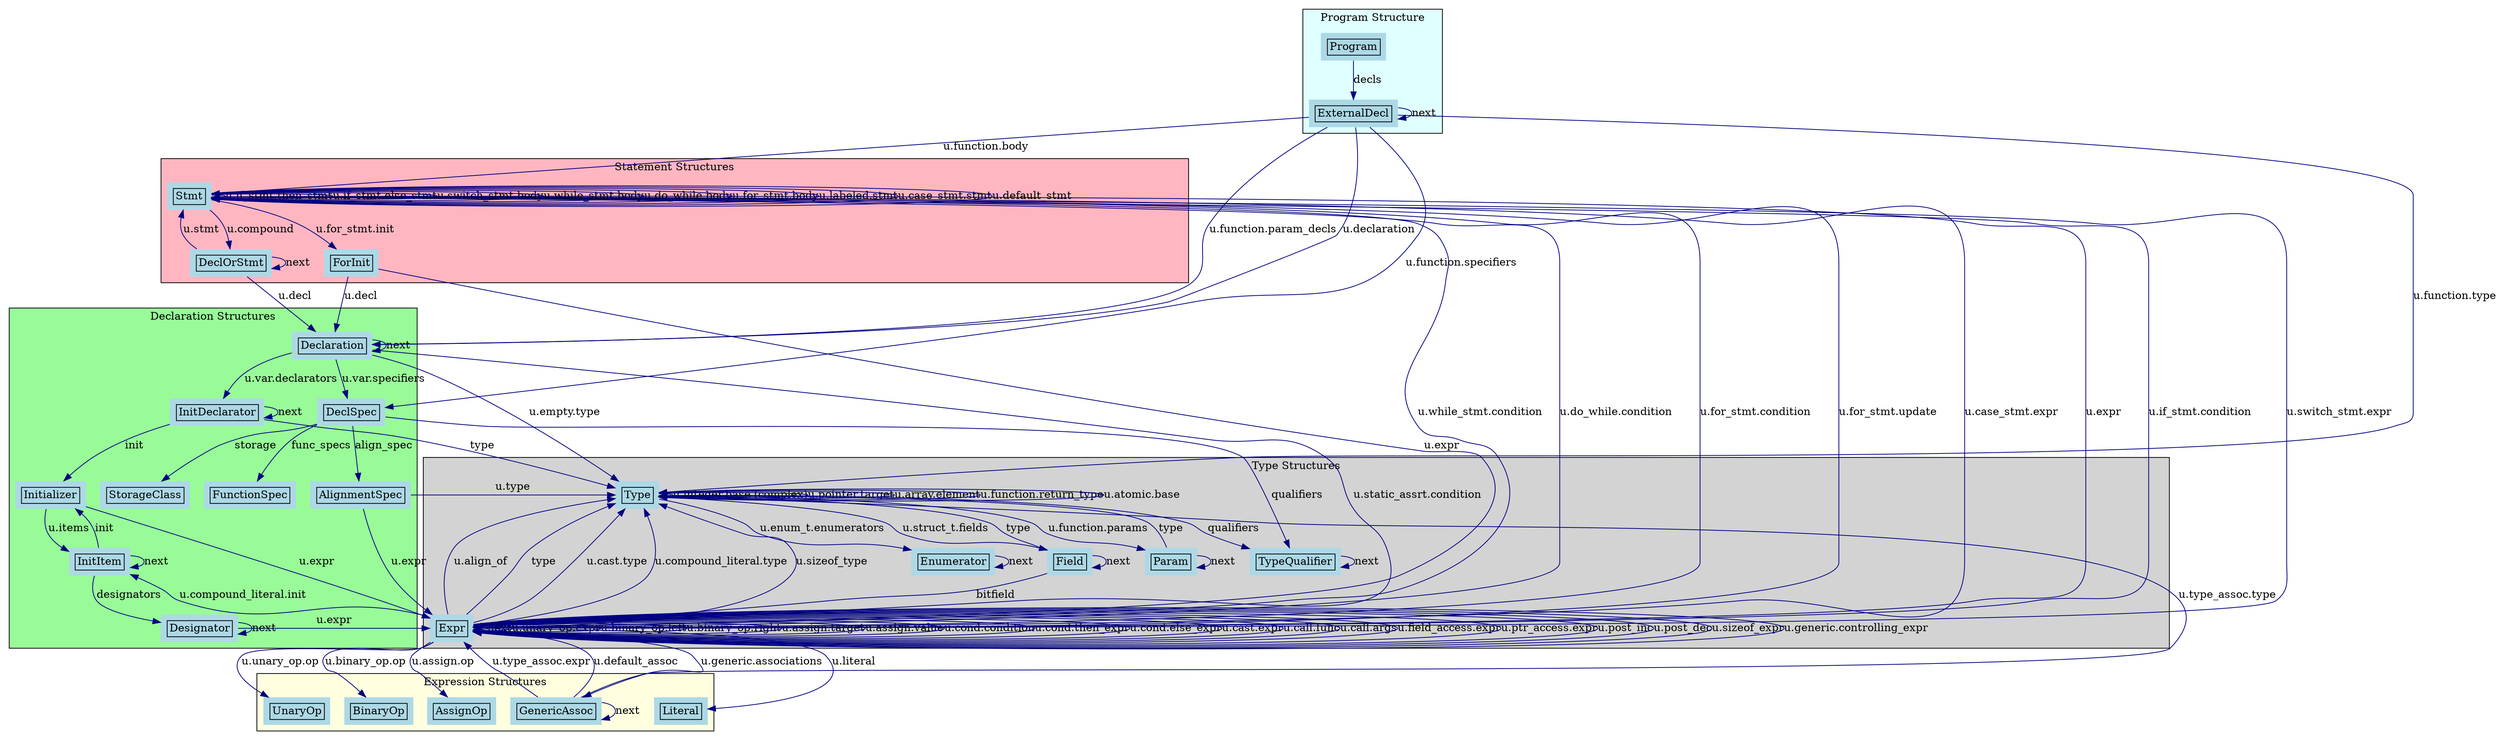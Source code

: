 //
// This script visualizes the relationships between the structures
// defined in the `ast.h` file. The visualization represents each structure
// as a node and show relationships based on their fields (e.g., pointers
// to other structures via linked lists or direct references).
// - Nodes are labeled with structure names.
// - Edges represent field relationships (labeled with the field name).
// - Linked-list relationships (e.g., `next`) are shown as edges
//   to the same node or related nodes.
// - Subgraphs (clusters) group related structures for clarity
//   (e.g., types, expressions, statements).
//
digraph AST_Structures {
    rankdir=TB;
    node [shape=plaintext, style=filled, fillcolor=lightblue];
    edge [color=navy];

    // Cluster for Type-related structures
    subgraph cluster_types {
        label="Type Structures";
        style=filled;
        fillcolor=lightgrey;

        Type [label=<<TABLE BORDER="0" CELLBORDER="1" CELLSPACING="0"><TR><TD>Type</TD></TR></TABLE>>];
        TypeQualifier [label=<<TABLE BORDER="0" CELLBORDER="1" CELLSPACING="0"><TR><TD>TypeQualifier</TD></TR></TABLE>>];
        Field [label=<<TABLE BORDER="0" CELLBORDER="1" CELLSPACING="0"><TR><TD>Field</TD></TR></TABLE>>];
        Enumerator [label=<<TABLE BORDER="0" CELLBORDER="1" CELLSPACING="0"><TR><TD>Enumerator</TD></TR></TABLE>>];
        Param [label=<<TABLE BORDER="0" CELLBORDER="1" CELLSPACING="0"><TR><TD>Param</TD></TR></TABLE>>];

        // Type relationships
        Type -> Type [label="u.integer.base (complex)"];
        Type -> Type [label="u.pointer.target"];
        Type -> Type [label="u.array.element"];
        Type -> Type [label="u.function.return_type"];
        Type -> Type [label="u.atomic.base"];
        Type -> TypeQualifier [label="qualifiers"];
        Type -> Field [label="u.struct_t.fields"];
        Type -> Enumerator [label="u.enum_t.enumerators"];
        Type -> Param [label="u.function.params"];

        // Linked-list relationships
        TypeQualifier -> TypeQualifier [label="next"];
        Field -> Field [label="next"];
        Enumerator -> Enumerator [label="next"];
        Param -> Param [label="next"];

        // Field relationships
        Field -> Type [label="type"];
        Field -> Expr [label="bitfield"];
        Param -> Type [label="type"];
    }

    // Cluster for Declaration-related structures
    subgraph cluster_declarations {
        label="Declaration Structures";
        style=filled;
        fillcolor=palegreen;

        Declaration [label=<<TABLE BORDER="0" CELLBORDER="1" CELLSPACING="0"><TR><TD>Declaration</TD></TR></TABLE>>];
        DeclSpec [label=<<TABLE BORDER="0" CELLBORDER="1" CELLSPACING="0"><TR><TD>DeclSpec</TD></TR></TABLE>>];
        StorageClass [label=<<TABLE BORDER="0" CELLBORDER="1" CELLSPACING="0"><TR><TD>StorageClass</TD></TR></TABLE>>];
        FunctionSpec [label=<<TABLE BORDER="0" CELLBORDER="1" CELLSPACING="0"><TR><TD>FunctionSpec</TD></TR></TABLE>>];
        AlignmentSpec [label=<<TABLE BORDER="0" CELLBORDER="1" CELLSPACING="0"><TR><TD>AlignmentSpec</TD></TR></TABLE>>];
        InitDeclarator [label=<<TABLE BORDER="0" CELLBORDER="1" CELLSPACING="0"><TR><TD>InitDeclarator</TD></TR></TABLE>>];
        Initializer [label=<<TABLE BORDER="0" CELLBORDER="1" CELLSPACING="0"><TR><TD>Initializer</TD></TR></TABLE>>];
        InitItem [label=<<TABLE BORDER="0" CELLBORDER="1" CELLSPACING="0"><TR><TD>InitItem</TD></TR></TABLE>>];
        Designator [label=<<TABLE BORDER="0" CELLBORDER="1" CELLSPACING="0"><TR><TD>Designator</TD></TR></TABLE>>];

        // Declaration relationships
        Declaration -> Declaration [label="next"];
        Declaration -> DeclSpec [label="u.var.specifiers"];
        Declaration -> InitDeclarator [label="u.var.declarators"];
        Declaration -> Expr [label="u.static_assrt.condition"];
        Declaration -> Type [label="u.empty.type"];
        DeclSpec -> TypeQualifier [label="qualifiers"];
        DeclSpec -> StorageClass [label="storage"];
        DeclSpec -> FunctionSpec [label="func_specs"];
        DeclSpec -> AlignmentSpec [label="align_spec"];
        AlignmentSpec -> Type [label="u.type"];
        AlignmentSpec -> Expr [label="u.expr"];
        InitDeclarator -> InitDeclarator [label="next"];
        InitDeclarator -> Type [label="type"];
        InitDeclarator -> Initializer [label="init"];
        Initializer -> Expr [label="u.expr"];
        Initializer -> InitItem [label="u.items"];
        InitItem -> InitItem [label="next"];
        InitItem -> Designator [label="designators"];
        InitItem -> Initializer [label="init"];
        Designator -> Designator [label="next"];
        Designator -> Expr [label="u.expr"];
    }

    // Cluster for Expression-related structures
    subgraph cluster_expressions {
        label="Expression Structures";
        style=filled;
        fillcolor=lightyellow;

        Expr [label=<<TABLE BORDER="0" CELLBORDER="1" CELLSPACING="0"><TR><TD>Expr</TD></TR></TABLE>>];
        Literal [label=<<TABLE BORDER="0" CELLBORDER="1" CELLSPACING="0"><TR><TD>Literal</TD></TR></TABLE>>];
        UnaryOp [label=<<TABLE BORDER="0" CELLBORDER="1" CELLSPACING="0"><TR><TD>UnaryOp</TD></TR></TABLE>>];
        BinaryOp [label=<<TABLE BORDER="0" CELLBORDER="1" CELLSPACING="0"><TR><TD>BinaryOp</TD></TR></TABLE>>];
        AssignOp [label=<<TABLE BORDER="0" CELLBORDER="1" CELLSPACING="0"><TR><TD>AssignOp</TD></TR></TABLE>>];
        GenericAssoc [label=<<TABLE BORDER="0" CELLBORDER="1" CELLSPACING="0"><TR><TD>GenericAssoc</TD></TR></TABLE>>];

        // Expression relationships
        Expr -> Expr [label="next"];
        Expr -> Literal [label="u.literal"];
        Expr -> UnaryOp [label="u.unary_op.op"];
        Expr -> Expr [label="u.unary_op.expr"];
        Expr -> BinaryOp [label="u.binary_op.op"];
        Expr -> Expr [label="u.binary_op.left"];
        Expr -> Expr [label="u.binary_op.right"];
        Expr -> Expr [label="u.assign.target"];
        Expr -> AssignOp [label="u.assign.op"];
        Expr -> Expr [label="u.assign.value"];
        Expr -> Expr [label="u.cond.condition"];
        Expr -> Expr [label="u.cond.then_expr"];
        Expr -> Expr [label="u.cond.else_expr"];
        Expr -> Type [label="u.cast.type"];
        Expr -> Expr [label="u.cast.expr"];
        Expr -> Expr [label="u.call.func"];
        Expr -> Expr [label="u.call.args"];
        Expr -> Type [label="u.compound_literal.type"];
        Expr -> InitItem [label="u.compound_literal.init"];
        Expr -> Expr [label="u.field_access.expr"];
        Expr -> Expr [label="u.ptr_access.expr"];
        Expr -> Expr [label="u.post_inc"];
        Expr -> Expr [label="u.post_dec"];
        Expr -> Expr [label="u.sizeof_expr"];
        Expr -> Type [label="u.sizeof_type"];
        Expr -> Type [label="u.align_of"];
        Expr -> Expr [label="u.generic.controlling_expr"];
        Expr -> GenericAssoc [label="u.generic.associations"];
        Expr -> Type [label="type"];
        GenericAssoc -> GenericAssoc [label="next"];
        GenericAssoc -> Type [label="u.type_assoc.type"];
        GenericAssoc -> Expr [label="u.type_assoc.expr"];
        GenericAssoc -> Expr [label="u.default_assoc"];
    }

    // Cluster for Statement-related structures
    subgraph cluster_statements {
        label="Statement Structures";
        style=filled;
        fillcolor=lightpink;

        Stmt [label=<<TABLE BORDER="0" CELLBORDER="1" CELLSPACING="0"><TR><TD>Stmt</TD></TR></TABLE>>];
        DeclOrStmt [label=<<TABLE BORDER="0" CELLBORDER="1" CELLSPACING="0"><TR><TD>DeclOrStmt</TD></TR></TABLE>>];
        ForInit [label=<<TABLE BORDER="0" CELLBORDER="1" CELLSPACING="0"><TR><TD>ForInit</TD></TR></TABLE>>];

        // Statement relationships
        Stmt -> Expr [label="u.expr"];
        Stmt -> DeclOrStmt [label="u.compound"];
        Stmt -> Expr [label="u.if_stmt.condition"];
        Stmt -> Stmt [label="u.if_stmt.then_stmt"];
        Stmt -> Stmt [label="u.if_stmt.else_stmt"];
        Stmt -> Expr [label="u.switch_stmt.expr"];
        Stmt -> Stmt [label="u.switch_stmt.body"];
        Stmt -> Expr [label="u.while_stmt.condition"];
        Stmt -> Stmt [label="u.while_stmt.body"];
        Stmt -> Stmt [label="u.do_while.body"];
        Stmt -> Expr [label="u.do_while.condition"];
        Stmt -> ForInit [label="u.for_stmt.init"];
        Stmt -> Expr [label="u.for_stmt.condition"];
        Stmt -> Expr [label="u.for_stmt.update"];
        Stmt -> Stmt [label="u.for_stmt.body"];
        Stmt -> Stmt [label="u.labeled.stmt"];
        Stmt -> Expr [label="u.case_stmt.expr"];
        Stmt -> Stmt [label="u.case_stmt.stmt"];
        Stmt -> Stmt [label="u.default_stmt"];
        DeclOrStmt -> DeclOrStmt [label="next"];
        DeclOrStmt -> Declaration [label="u.decl"];
        DeclOrStmt -> Stmt [label="u.stmt"];
        ForInit -> Expr [label="u.expr"];
        ForInit -> Declaration [label="u.decl"];
    }

    // Cluster for Program structure
    subgraph cluster_program {
        label="Program Structure";
        style=filled;
        fillcolor=lightcyan;

        Program [label=<<TABLE BORDER="0" CELLBORDER="1" CELLSPACING="0"><TR><TD>Program</TD></TR></TABLE>>];
        ExternalDecl [label=<<TABLE BORDER="0" CELLBORDER="1" CELLSPACING="0"><TR><TD>ExternalDecl</TD></TR></TABLE>>];

        // Program relationships
        Program -> ExternalDecl [label="decls"];
        ExternalDecl -> ExternalDecl [label="next"];
        ExternalDecl -> Type [label="u.function.type"];
        ExternalDecl -> DeclSpec [label="u.function.specifiers"];
        ExternalDecl -> Declaration [label="u.function.param_decls"];
        ExternalDecl -> Stmt [label="u.function.body"];
        ExternalDecl -> Declaration [label="u.declaration"];
    }
}
